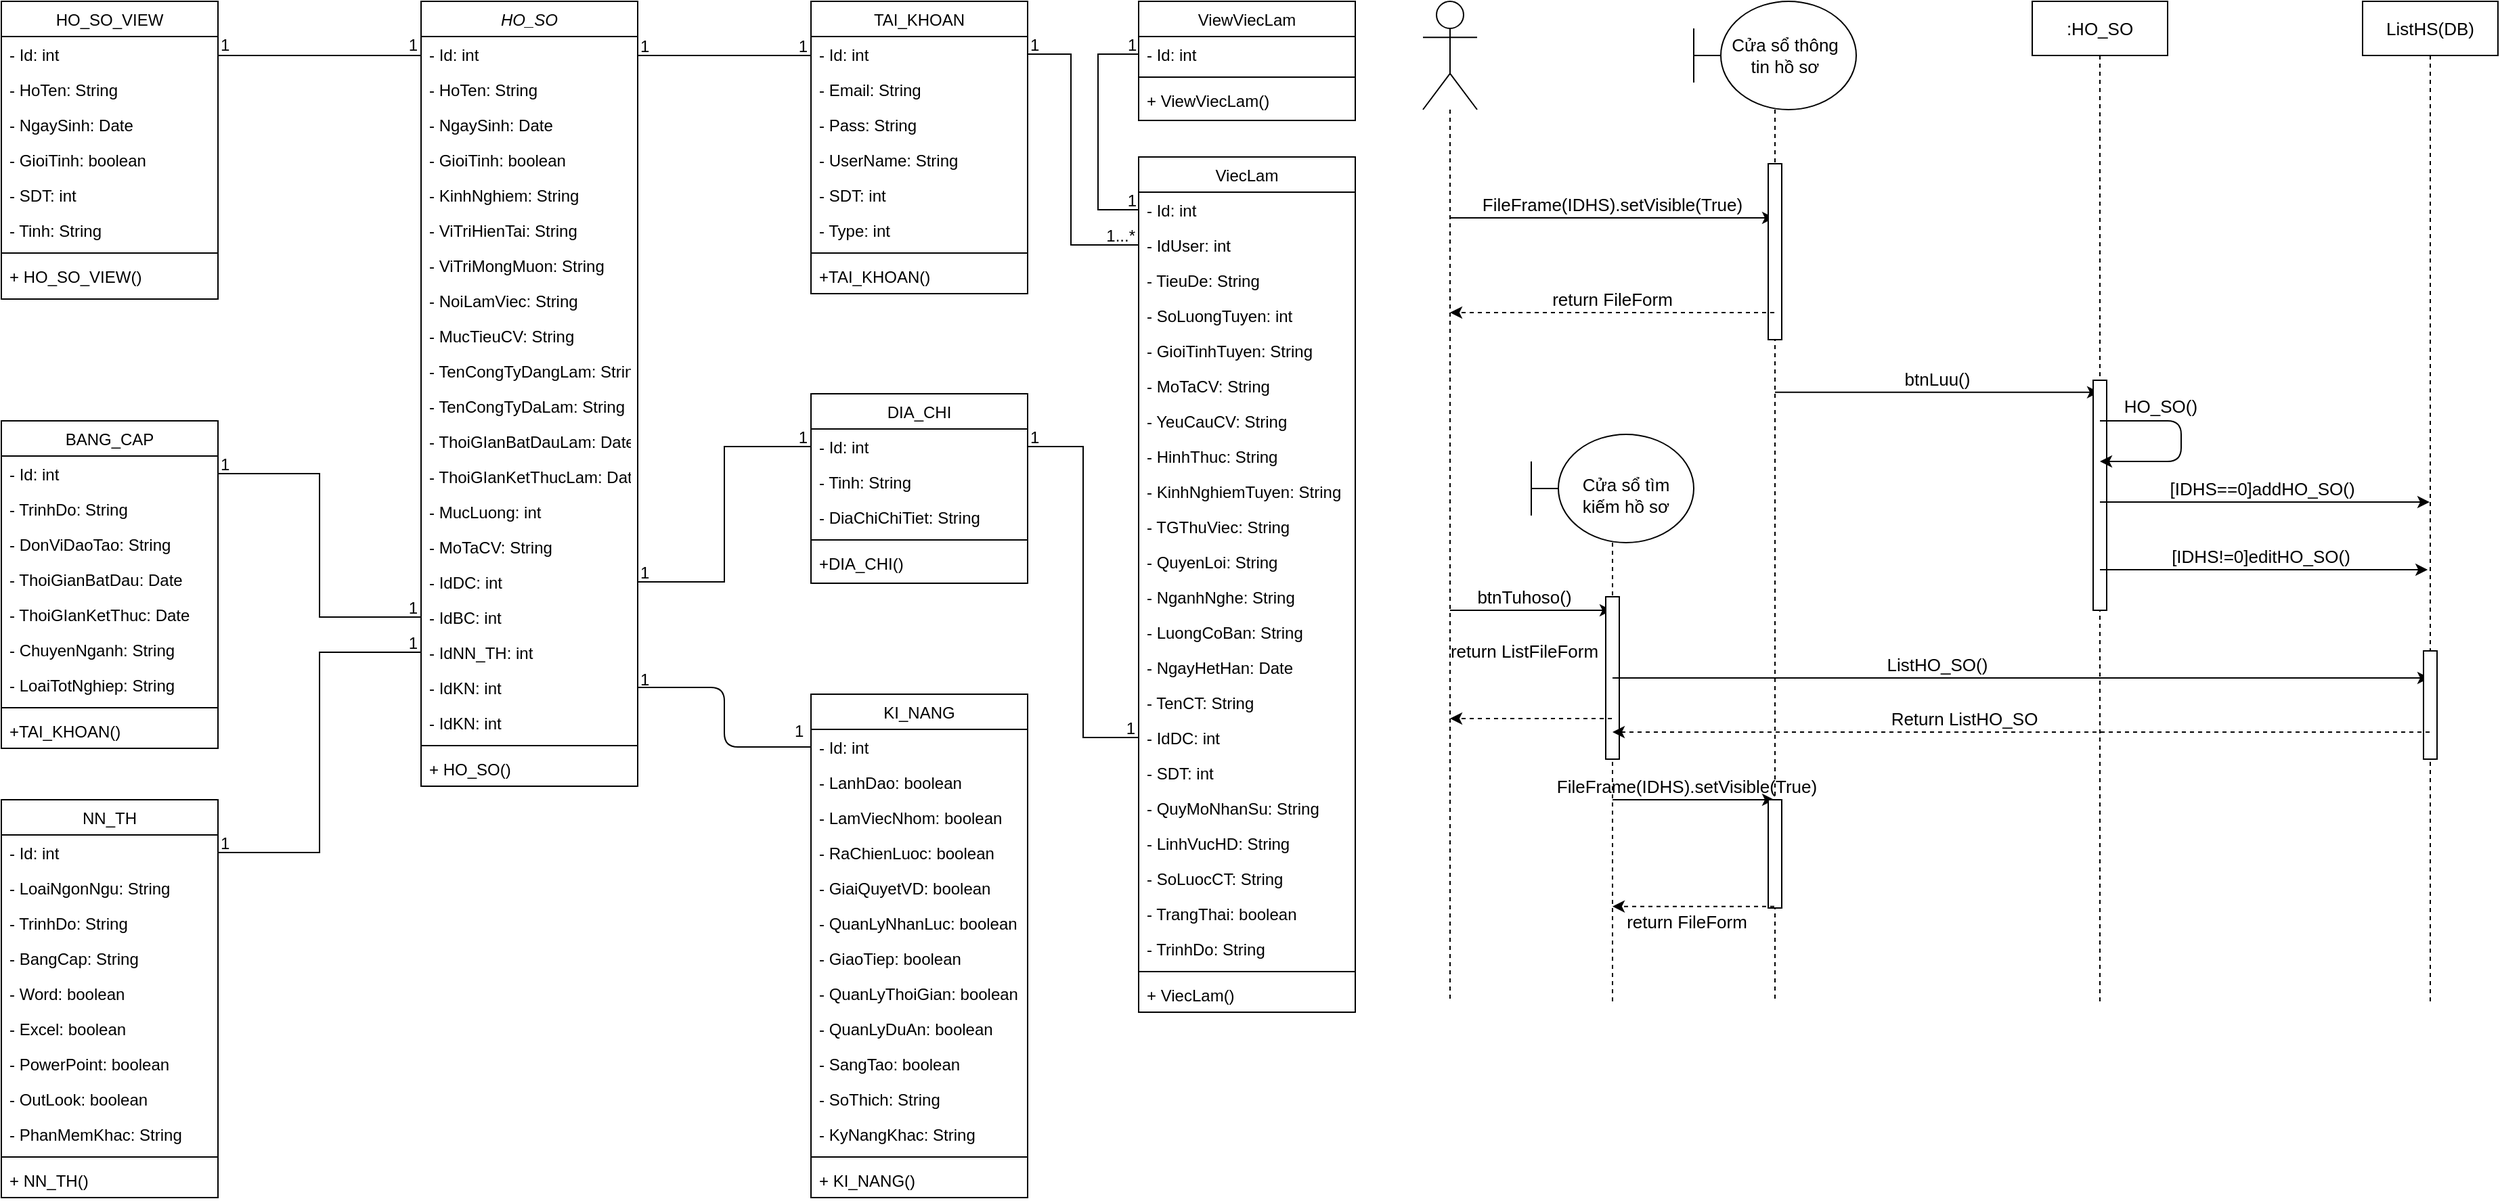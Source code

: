<mxfile version="14.6.13" type="device"><diagram id="C5RBs43oDa-KdzZeNtuy" name="Page-1"><mxGraphModel dx="2448" dy="864" grid="1" gridSize="10" guides="1" tooltips="1" connect="1" arrows="1" fold="1" page="1" pageScale="1" pageWidth="827" pageHeight="1169" math="0" shadow="0"><root><mxCell id="WIyWlLk6GJQsqaUBKTNV-0"/><mxCell id="WIyWlLk6GJQsqaUBKTNV-1" parent="WIyWlLk6GJQsqaUBKTNV-0"/><mxCell id="zkfFHV4jXpPFQw0GAbJ--0" value="HO_SO" style="swimlane;fontStyle=2;align=center;verticalAlign=top;childLayout=stackLayout;horizontal=1;startSize=26;horizontalStack=0;resizeParent=1;resizeLast=0;collapsible=1;marginBottom=0;rounded=0;shadow=0;strokeWidth=1;" parent="WIyWlLk6GJQsqaUBKTNV-1" vertex="1"><mxGeometry x="220" y="120" width="160" height="580" as="geometry"><mxRectangle x="230" y="140" width="160" height="26" as="alternateBounds"/></mxGeometry></mxCell><mxCell id="zkfFHV4jXpPFQw0GAbJ--1" value="- Id: int&#10;" style="text;align=left;verticalAlign=top;spacingLeft=4;spacingRight=4;overflow=hidden;rotatable=0;points=[[0,0.5],[1,0.5]];portConstraint=eastwest;" parent="zkfFHV4jXpPFQw0GAbJ--0" vertex="1"><mxGeometry y="26" width="160" height="26" as="geometry"/></mxCell><mxCell id="zkfFHV4jXpPFQw0GAbJ--2" value="- HoTen: String" style="text;align=left;verticalAlign=top;spacingLeft=4;spacingRight=4;overflow=hidden;rotatable=0;points=[[0,0.5],[1,0.5]];portConstraint=eastwest;rounded=0;shadow=0;html=0;" parent="zkfFHV4jXpPFQw0GAbJ--0" vertex="1"><mxGeometry y="52" width="160" height="26" as="geometry"/></mxCell><mxCell id="zkfFHV4jXpPFQw0GAbJ--3" value="- NgaySinh: Date" style="text;align=left;verticalAlign=top;spacingLeft=4;spacingRight=4;overflow=hidden;rotatable=0;points=[[0,0.5],[1,0.5]];portConstraint=eastwest;rounded=0;shadow=0;html=0;" parent="zkfFHV4jXpPFQw0GAbJ--0" vertex="1"><mxGeometry y="78" width="160" height="26" as="geometry"/></mxCell><mxCell id="zkfFHV4jXpPFQw0GAbJ--5" value="- GioiTinh: boolean&#10;" style="text;align=left;verticalAlign=top;spacingLeft=4;spacingRight=4;overflow=hidden;rotatable=0;points=[[0,0.5],[1,0.5]];portConstraint=eastwest;" parent="zkfFHV4jXpPFQw0GAbJ--0" vertex="1"><mxGeometry y="104" width="160" height="26" as="geometry"/></mxCell><mxCell id="WZu23lHbyCgxn5JAJ7YB-0" value="- KinhNghiem: String" style="text;align=left;verticalAlign=top;spacingLeft=4;spacingRight=4;overflow=hidden;rotatable=0;points=[[0,0.5],[1,0.5]];portConstraint=eastwest;" vertex="1" parent="zkfFHV4jXpPFQw0GAbJ--0"><mxGeometry y="130" width="160" height="26" as="geometry"/></mxCell><mxCell id="WZu23lHbyCgxn5JAJ7YB-1" value="- ViTriHienTai: String" style="text;align=left;verticalAlign=top;spacingLeft=4;spacingRight=4;overflow=hidden;rotatable=0;points=[[0,0.5],[1,0.5]];portConstraint=eastwest;" vertex="1" parent="zkfFHV4jXpPFQw0GAbJ--0"><mxGeometry y="156" width="160" height="26" as="geometry"/></mxCell><mxCell id="WZu23lHbyCgxn5JAJ7YB-2" value="- ViTriMongMuon: String" style="text;align=left;verticalAlign=top;spacingLeft=4;spacingRight=4;overflow=hidden;rotatable=0;points=[[0,0.5],[1,0.5]];portConstraint=eastwest;" vertex="1" parent="zkfFHV4jXpPFQw0GAbJ--0"><mxGeometry y="182" width="160" height="26" as="geometry"/></mxCell><mxCell id="WZu23lHbyCgxn5JAJ7YB-3" value="- NoiLamViec: String&#10;" style="text;align=left;verticalAlign=top;spacingLeft=4;spacingRight=4;overflow=hidden;rotatable=0;points=[[0,0.5],[1,0.5]];portConstraint=eastwest;" vertex="1" parent="zkfFHV4jXpPFQw0GAbJ--0"><mxGeometry y="208" width="160" height="26" as="geometry"/></mxCell><mxCell id="WZu23lHbyCgxn5JAJ7YB-4" value="- MucTieuCV: String" style="text;align=left;verticalAlign=top;spacingLeft=4;spacingRight=4;overflow=hidden;rotatable=0;points=[[0,0.5],[1,0.5]];portConstraint=eastwest;" vertex="1" parent="zkfFHV4jXpPFQw0GAbJ--0"><mxGeometry y="234" width="160" height="26" as="geometry"/></mxCell><mxCell id="WZu23lHbyCgxn5JAJ7YB-5" value="- TenCongTyDangLam: String" style="text;align=left;verticalAlign=top;spacingLeft=4;spacingRight=4;overflow=hidden;rotatable=0;points=[[0,0.5],[1,0.5]];portConstraint=eastwest;" vertex="1" parent="zkfFHV4jXpPFQw0GAbJ--0"><mxGeometry y="260" width="160" height="26" as="geometry"/></mxCell><mxCell id="WZu23lHbyCgxn5JAJ7YB-6" value="- TenCongTyDaLam: String" style="text;align=left;verticalAlign=top;spacingLeft=4;spacingRight=4;overflow=hidden;rotatable=0;points=[[0,0.5],[1,0.5]];portConstraint=eastwest;" vertex="1" parent="zkfFHV4jXpPFQw0GAbJ--0"><mxGeometry y="286" width="160" height="26" as="geometry"/></mxCell><mxCell id="WZu23lHbyCgxn5JAJ7YB-7" value="- ThoiGIanBatDauLam: Date" style="text;align=left;verticalAlign=top;spacingLeft=4;spacingRight=4;overflow=hidden;rotatable=0;points=[[0,0.5],[1,0.5]];portConstraint=eastwest;" vertex="1" parent="zkfFHV4jXpPFQw0GAbJ--0"><mxGeometry y="312" width="160" height="26" as="geometry"/></mxCell><mxCell id="WZu23lHbyCgxn5JAJ7YB-8" value="- ThoiGIanKetThucLam: Date" style="text;align=left;verticalAlign=top;spacingLeft=4;spacingRight=4;overflow=hidden;rotatable=0;points=[[0,0.5],[1,0.5]];portConstraint=eastwest;" vertex="1" parent="zkfFHV4jXpPFQw0GAbJ--0"><mxGeometry y="338" width="160" height="26" as="geometry"/></mxCell><mxCell id="WZu23lHbyCgxn5JAJ7YB-9" value="- MucLuong: int" style="text;align=left;verticalAlign=top;spacingLeft=4;spacingRight=4;overflow=hidden;rotatable=0;points=[[0,0.5],[1,0.5]];portConstraint=eastwest;" vertex="1" parent="zkfFHV4jXpPFQw0GAbJ--0"><mxGeometry y="364" width="160" height="26" as="geometry"/></mxCell><mxCell id="WZu23lHbyCgxn5JAJ7YB-10" value="- MoTaCV: String" style="text;align=left;verticalAlign=top;spacingLeft=4;spacingRight=4;overflow=hidden;rotatable=0;points=[[0,0.5],[1,0.5]];portConstraint=eastwest;" vertex="1" parent="zkfFHV4jXpPFQw0GAbJ--0"><mxGeometry y="390" width="160" height="26" as="geometry"/></mxCell><mxCell id="WZu23lHbyCgxn5JAJ7YB-11" value="- IdDC: int" style="text;align=left;verticalAlign=top;spacingLeft=4;spacingRight=4;overflow=hidden;rotatable=0;points=[[0,0.5],[1,0.5]];portConstraint=eastwest;" vertex="1" parent="zkfFHV4jXpPFQw0GAbJ--0"><mxGeometry y="416" width="160" height="26" as="geometry"/></mxCell><mxCell id="WZu23lHbyCgxn5JAJ7YB-12" value="- IdBC: int" style="text;align=left;verticalAlign=top;spacingLeft=4;spacingRight=4;overflow=hidden;rotatable=0;points=[[0,0.5],[1,0.5]];portConstraint=eastwest;" vertex="1" parent="zkfFHV4jXpPFQw0GAbJ--0"><mxGeometry y="442" width="160" height="26" as="geometry"/></mxCell><mxCell id="WZu23lHbyCgxn5JAJ7YB-13" value="- IdNN_TH: int" style="text;align=left;verticalAlign=top;spacingLeft=4;spacingRight=4;overflow=hidden;rotatable=0;points=[[0,0.5],[1,0.5]];portConstraint=eastwest;" vertex="1" parent="zkfFHV4jXpPFQw0GAbJ--0"><mxGeometry y="468" width="160" height="26" as="geometry"/></mxCell><mxCell id="WZu23lHbyCgxn5JAJ7YB-14" value="- IdKN: int" style="text;align=left;verticalAlign=top;spacingLeft=4;spacingRight=4;overflow=hidden;rotatable=0;points=[[0,0.5],[1,0.5]];portConstraint=eastwest;" vertex="1" parent="zkfFHV4jXpPFQw0GAbJ--0"><mxGeometry y="494" width="160" height="26" as="geometry"/></mxCell><mxCell id="WZu23lHbyCgxn5JAJ7YB-185" value="- IdKN: int" style="text;align=left;verticalAlign=top;spacingLeft=4;spacingRight=4;overflow=hidden;rotatable=0;points=[[0,0.5],[1,0.5]];portConstraint=eastwest;" vertex="1" parent="zkfFHV4jXpPFQw0GAbJ--0"><mxGeometry y="520" width="160" height="26" as="geometry"/></mxCell><mxCell id="zkfFHV4jXpPFQw0GAbJ--4" value="" style="line;html=1;strokeWidth=1;align=left;verticalAlign=middle;spacingTop=-1;spacingLeft=3;spacingRight=3;rotatable=0;labelPosition=right;points=[];portConstraint=eastwest;" parent="zkfFHV4jXpPFQw0GAbJ--0" vertex="1"><mxGeometry y="546" width="160" height="8" as="geometry"/></mxCell><mxCell id="WZu23lHbyCgxn5JAJ7YB-15" value="+ HO_SO()" style="text;align=left;verticalAlign=top;spacingLeft=4;spacingRight=4;overflow=hidden;rotatable=0;points=[[0,0.5],[1,0.5]];portConstraint=eastwest;" vertex="1" parent="zkfFHV4jXpPFQw0GAbJ--0"><mxGeometry y="554" width="160" height="26" as="geometry"/></mxCell><mxCell id="zkfFHV4jXpPFQw0GAbJ--17" value="TAI_KHOAN" style="swimlane;fontStyle=0;align=center;verticalAlign=top;childLayout=stackLayout;horizontal=1;startSize=26;horizontalStack=0;resizeParent=1;resizeLast=0;collapsible=1;marginBottom=0;rounded=0;shadow=0;strokeWidth=1;" parent="WIyWlLk6GJQsqaUBKTNV-1" vertex="1"><mxGeometry x="508" y="120" width="160" height="216" as="geometry"><mxRectangle x="550" y="140" width="160" height="26" as="alternateBounds"/></mxGeometry></mxCell><mxCell id="zkfFHV4jXpPFQw0GAbJ--18" value="- Id: int" style="text;align=left;verticalAlign=top;spacingLeft=4;spacingRight=4;overflow=hidden;rotatable=0;points=[[0,0.5],[1,0.5]];portConstraint=eastwest;" parent="zkfFHV4jXpPFQw0GAbJ--17" vertex="1"><mxGeometry y="26" width="160" height="26" as="geometry"/></mxCell><mxCell id="zkfFHV4jXpPFQw0GAbJ--19" value="- Email: String" style="text;align=left;verticalAlign=top;spacingLeft=4;spacingRight=4;overflow=hidden;rotatable=0;points=[[0,0.5],[1,0.5]];portConstraint=eastwest;rounded=0;shadow=0;html=0;" parent="zkfFHV4jXpPFQw0GAbJ--17" vertex="1"><mxGeometry y="52" width="160" height="26" as="geometry"/></mxCell><mxCell id="zkfFHV4jXpPFQw0GAbJ--20" value="- Pass: String&#10;" style="text;align=left;verticalAlign=top;spacingLeft=4;spacingRight=4;overflow=hidden;rotatable=0;points=[[0,0.5],[1,0.5]];portConstraint=eastwest;rounded=0;shadow=0;html=0;" parent="zkfFHV4jXpPFQw0GAbJ--17" vertex="1"><mxGeometry y="78" width="160" height="26" as="geometry"/></mxCell><mxCell id="zkfFHV4jXpPFQw0GAbJ--21" value="- UserName: String&#10;" style="text;align=left;verticalAlign=top;spacingLeft=4;spacingRight=4;overflow=hidden;rotatable=0;points=[[0,0.5],[1,0.5]];portConstraint=eastwest;rounded=0;shadow=0;html=0;" parent="zkfFHV4jXpPFQw0GAbJ--17" vertex="1"><mxGeometry y="104" width="160" height="26" as="geometry"/></mxCell><mxCell id="zkfFHV4jXpPFQw0GAbJ--22" value="- SDT: int" style="text;align=left;verticalAlign=top;spacingLeft=4;spacingRight=4;overflow=hidden;rotatable=0;points=[[0,0.5],[1,0.5]];portConstraint=eastwest;rounded=0;shadow=0;html=0;" parent="zkfFHV4jXpPFQw0GAbJ--17" vertex="1"><mxGeometry y="130" width="160" height="26" as="geometry"/></mxCell><mxCell id="zkfFHV4jXpPFQw0GAbJ--24" value="- Type: int" style="text;align=left;verticalAlign=top;spacingLeft=4;spacingRight=4;overflow=hidden;rotatable=0;points=[[0,0.5],[1,0.5]];portConstraint=eastwest;" parent="zkfFHV4jXpPFQw0GAbJ--17" vertex="1"><mxGeometry y="156" width="160" height="26" as="geometry"/></mxCell><mxCell id="zkfFHV4jXpPFQw0GAbJ--23" value="" style="line;html=1;strokeWidth=1;align=left;verticalAlign=middle;spacingTop=-1;spacingLeft=3;spacingRight=3;rotatable=0;labelPosition=right;points=[];portConstraint=eastwest;" parent="zkfFHV4jXpPFQw0GAbJ--17" vertex="1"><mxGeometry y="182" width="160" height="8" as="geometry"/></mxCell><mxCell id="zkfFHV4jXpPFQw0GAbJ--25" value="+TAI_KHOAN()" style="text;align=left;verticalAlign=top;spacingLeft=4;spacingRight=4;overflow=hidden;rotatable=0;points=[[0,0.5],[1,0.5]];portConstraint=eastwest;" parent="zkfFHV4jXpPFQw0GAbJ--17" vertex="1"><mxGeometry y="190" width="160" height="26" as="geometry"/></mxCell><mxCell id="zkfFHV4jXpPFQw0GAbJ--26" value="" style="endArrow=none;shadow=0;strokeWidth=1;rounded=0;endFill=0;edgeStyle=elbowEdgeStyle;elbow=vertical;" parent="WIyWlLk6GJQsqaUBKTNV-1" source="zkfFHV4jXpPFQw0GAbJ--0" target="zkfFHV4jXpPFQw0GAbJ--17" edge="1"><mxGeometry x="0.5" y="41" relative="1" as="geometry"><mxPoint x="380" y="192" as="sourcePoint"/><mxPoint x="540" y="192" as="targetPoint"/><mxPoint x="-40" y="32" as="offset"/><Array as="points"><mxPoint x="480" y="160"/></Array></mxGeometry></mxCell><mxCell id="zkfFHV4jXpPFQw0GAbJ--27" value="1" style="resizable=0;align=left;verticalAlign=bottom;labelBackgroundColor=none;fontSize=12;" parent="zkfFHV4jXpPFQw0GAbJ--26" connectable="0" vertex="1"><mxGeometry x="-1" relative="1" as="geometry"><mxPoint y="2" as="offset"/></mxGeometry></mxCell><mxCell id="zkfFHV4jXpPFQw0GAbJ--28" value="1" style="resizable=0;align=right;verticalAlign=bottom;labelBackgroundColor=none;fontSize=12;" parent="zkfFHV4jXpPFQw0GAbJ--26" connectable="0" vertex="1"><mxGeometry x="1" relative="1" as="geometry"><mxPoint x="-1" y="2" as="offset"/></mxGeometry></mxCell><mxCell id="WZu23lHbyCgxn5JAJ7YB-17" value="DIA_CHI" style="swimlane;fontStyle=0;align=center;verticalAlign=top;childLayout=stackLayout;horizontal=1;startSize=26;horizontalStack=0;resizeParent=1;resizeLast=0;collapsible=1;marginBottom=0;rounded=0;shadow=0;strokeWidth=1;" vertex="1" parent="WIyWlLk6GJQsqaUBKTNV-1"><mxGeometry x="508" y="410" width="160" height="140" as="geometry"><mxRectangle x="550" y="140" width="160" height="26" as="alternateBounds"/></mxGeometry></mxCell><mxCell id="WZu23lHbyCgxn5JAJ7YB-18" value="- Id: int" style="text;align=left;verticalAlign=top;spacingLeft=4;spacingRight=4;overflow=hidden;rotatable=0;points=[[0,0.5],[1,0.5]];portConstraint=eastwest;" vertex="1" parent="WZu23lHbyCgxn5JAJ7YB-17"><mxGeometry y="26" width="160" height="26" as="geometry"/></mxCell><mxCell id="WZu23lHbyCgxn5JAJ7YB-19" value="- Tinh: String" style="text;align=left;verticalAlign=top;spacingLeft=4;spacingRight=4;overflow=hidden;rotatable=0;points=[[0,0.5],[1,0.5]];portConstraint=eastwest;rounded=0;shadow=0;html=0;" vertex="1" parent="WZu23lHbyCgxn5JAJ7YB-17"><mxGeometry y="52" width="160" height="26" as="geometry"/></mxCell><mxCell id="WZu23lHbyCgxn5JAJ7YB-20" value="- DiaChiChiTiet: String&#10;" style="text;align=left;verticalAlign=top;spacingLeft=4;spacingRight=4;overflow=hidden;rotatable=0;points=[[0,0.5],[1,0.5]];portConstraint=eastwest;rounded=0;shadow=0;html=0;" vertex="1" parent="WZu23lHbyCgxn5JAJ7YB-17"><mxGeometry y="78" width="160" height="26" as="geometry"/></mxCell><mxCell id="WZu23lHbyCgxn5JAJ7YB-24" value="" style="line;html=1;strokeWidth=1;align=left;verticalAlign=middle;spacingTop=-1;spacingLeft=3;spacingRight=3;rotatable=0;labelPosition=right;points=[];portConstraint=eastwest;" vertex="1" parent="WZu23lHbyCgxn5JAJ7YB-17"><mxGeometry y="104" width="160" height="8" as="geometry"/></mxCell><mxCell id="WZu23lHbyCgxn5JAJ7YB-25" value="+DIA_CHI()" style="text;align=left;verticalAlign=top;spacingLeft=4;spacingRight=4;overflow=hidden;rotatable=0;points=[[0,0.5],[1,0.5]];portConstraint=eastwest;" vertex="1" parent="WZu23lHbyCgxn5JAJ7YB-17"><mxGeometry y="112" width="160" height="26" as="geometry"/></mxCell><mxCell id="WZu23lHbyCgxn5JAJ7YB-29" value="" style="endArrow=none;shadow=0;strokeWidth=1;rounded=0;endFill=0;edgeStyle=elbowEdgeStyle;entryX=0;entryY=0.5;entryDx=0;entryDy=0;exitX=1;exitY=0.5;exitDx=0;exitDy=0;" edge="1" parent="WIyWlLk6GJQsqaUBKTNV-1" source="WZu23lHbyCgxn5JAJ7YB-11" target="WZu23lHbyCgxn5JAJ7YB-18"><mxGeometry x="0.5" y="41" relative="1" as="geometry"><mxPoint x="380" y="550" as="sourcePoint"/><mxPoint x="508" y="550" as="targetPoint"/><mxPoint x="-40" y="32" as="offset"/></mxGeometry></mxCell><mxCell id="WZu23lHbyCgxn5JAJ7YB-30" value="1" style="resizable=0;align=left;verticalAlign=bottom;labelBackgroundColor=none;fontSize=12;" connectable="0" vertex="1" parent="WZu23lHbyCgxn5JAJ7YB-29"><mxGeometry x="-1" relative="1" as="geometry"><mxPoint y="2" as="offset"/></mxGeometry></mxCell><mxCell id="WZu23lHbyCgxn5JAJ7YB-31" value="1" style="resizable=0;align=right;verticalAlign=bottom;labelBackgroundColor=none;fontSize=12;" connectable="0" vertex="1" parent="WZu23lHbyCgxn5JAJ7YB-29"><mxGeometry x="1" relative="1" as="geometry"><mxPoint x="-1" y="2" as="offset"/></mxGeometry></mxCell><mxCell id="WZu23lHbyCgxn5JAJ7YB-32" value="BANG_CAP" style="swimlane;fontStyle=0;align=center;verticalAlign=top;childLayout=stackLayout;horizontal=1;startSize=26;horizontalStack=0;resizeParent=1;resizeLast=0;collapsible=1;marginBottom=0;rounded=0;shadow=0;strokeWidth=1;" vertex="1" parent="WIyWlLk6GJQsqaUBKTNV-1"><mxGeometry x="-90" y="430" width="160" height="242" as="geometry"><mxRectangle x="550" y="140" width="160" height="26" as="alternateBounds"/></mxGeometry></mxCell><mxCell id="WZu23lHbyCgxn5JAJ7YB-33" value="- Id: int" style="text;align=left;verticalAlign=top;spacingLeft=4;spacingRight=4;overflow=hidden;rotatable=0;points=[[0,0.5],[1,0.5]];portConstraint=eastwest;" vertex="1" parent="WZu23lHbyCgxn5JAJ7YB-32"><mxGeometry y="26" width="160" height="26" as="geometry"/></mxCell><mxCell id="WZu23lHbyCgxn5JAJ7YB-34" value="- TrinhDo: String" style="text;align=left;verticalAlign=top;spacingLeft=4;spacingRight=4;overflow=hidden;rotatable=0;points=[[0,0.5],[1,0.5]];portConstraint=eastwest;rounded=0;shadow=0;html=0;" vertex="1" parent="WZu23lHbyCgxn5JAJ7YB-32"><mxGeometry y="52" width="160" height="26" as="geometry"/></mxCell><mxCell id="WZu23lHbyCgxn5JAJ7YB-36" value="- DonViDaoTao: String" style="text;align=left;verticalAlign=top;spacingLeft=4;spacingRight=4;overflow=hidden;rotatable=0;points=[[0,0.5],[1,0.5]];portConstraint=eastwest;rounded=0;shadow=0;html=0;" vertex="1" parent="WZu23lHbyCgxn5JAJ7YB-32"><mxGeometry y="78" width="160" height="26" as="geometry"/></mxCell><mxCell id="WZu23lHbyCgxn5JAJ7YB-37" value="- ThoiGianBatDau: Date" style="text;align=left;verticalAlign=top;spacingLeft=4;spacingRight=4;overflow=hidden;rotatable=0;points=[[0,0.5],[1,0.5]];portConstraint=eastwest;rounded=0;shadow=0;html=0;" vertex="1" parent="WZu23lHbyCgxn5JAJ7YB-32"><mxGeometry y="104" width="160" height="26" as="geometry"/></mxCell><mxCell id="WZu23lHbyCgxn5JAJ7YB-38" value="- ThoiGIanKetThuc: Date" style="text;align=left;verticalAlign=top;spacingLeft=4;spacingRight=4;overflow=hidden;rotatable=0;points=[[0,0.5],[1,0.5]];portConstraint=eastwest;" vertex="1" parent="WZu23lHbyCgxn5JAJ7YB-32"><mxGeometry y="130" width="160" height="26" as="geometry"/></mxCell><mxCell id="WZu23lHbyCgxn5JAJ7YB-41" value="- ChuyenNganh: String" style="text;align=left;verticalAlign=top;spacingLeft=4;spacingRight=4;overflow=hidden;rotatable=0;points=[[0,0.5],[1,0.5]];portConstraint=eastwest;" vertex="1" parent="WZu23lHbyCgxn5JAJ7YB-32"><mxGeometry y="156" width="160" height="26" as="geometry"/></mxCell><mxCell id="WZu23lHbyCgxn5JAJ7YB-42" value="- LoaiTotNghiep: String" style="text;align=left;verticalAlign=top;spacingLeft=4;spacingRight=4;overflow=hidden;rotatable=0;points=[[0,0.5],[1,0.5]];portConstraint=eastwest;" vertex="1" parent="WZu23lHbyCgxn5JAJ7YB-32"><mxGeometry y="182" width="160" height="26" as="geometry"/></mxCell><mxCell id="WZu23lHbyCgxn5JAJ7YB-39" value="" style="line;html=1;strokeWidth=1;align=left;verticalAlign=middle;spacingTop=-1;spacingLeft=3;spacingRight=3;rotatable=0;labelPosition=right;points=[];portConstraint=eastwest;" vertex="1" parent="WZu23lHbyCgxn5JAJ7YB-32"><mxGeometry y="208" width="160" height="8" as="geometry"/></mxCell><mxCell id="WZu23lHbyCgxn5JAJ7YB-40" value="+TAI_KHOAN()" style="text;align=left;verticalAlign=top;spacingLeft=4;spacingRight=4;overflow=hidden;rotatable=0;points=[[0,0.5],[1,0.5]];portConstraint=eastwest;" vertex="1" parent="WZu23lHbyCgxn5JAJ7YB-32"><mxGeometry y="216" width="160" height="26" as="geometry"/></mxCell><mxCell id="WZu23lHbyCgxn5JAJ7YB-46" value="" style="endArrow=none;shadow=0;strokeWidth=1;rounded=0;endFill=0;edgeStyle=elbowEdgeStyle;entryX=0;entryY=0.5;entryDx=0;entryDy=0;exitX=1;exitY=0.5;exitDx=0;exitDy=0;" edge="1" parent="WIyWlLk6GJQsqaUBKTNV-1" source="WZu23lHbyCgxn5JAJ7YB-33" target="WZu23lHbyCgxn5JAJ7YB-12"><mxGeometry x="0.5" y="41" relative="1" as="geometry"><mxPoint x="70" y="460" as="sourcePoint"/><mxPoint x="210" y="460" as="targetPoint"/><mxPoint x="-40" y="32" as="offset"/></mxGeometry></mxCell><mxCell id="WZu23lHbyCgxn5JAJ7YB-47" value="1" style="resizable=0;align=left;verticalAlign=bottom;labelBackgroundColor=none;fontSize=12;" connectable="0" vertex="1" parent="WZu23lHbyCgxn5JAJ7YB-46"><mxGeometry x="-1" relative="1" as="geometry"><mxPoint y="2" as="offset"/></mxGeometry></mxCell><mxCell id="WZu23lHbyCgxn5JAJ7YB-48" value="1" style="resizable=0;align=right;verticalAlign=bottom;labelBackgroundColor=none;fontSize=12;" connectable="0" vertex="1" parent="WZu23lHbyCgxn5JAJ7YB-46"><mxGeometry x="1" relative="1" as="geometry"><mxPoint x="-1" y="2" as="offset"/></mxGeometry></mxCell><mxCell id="WZu23lHbyCgxn5JAJ7YB-49" value="NN_TH" style="swimlane;fontStyle=0;align=center;verticalAlign=top;childLayout=stackLayout;horizontal=1;startSize=26;horizontalStack=0;resizeParent=1;resizeLast=0;collapsible=1;marginBottom=0;rounded=0;shadow=0;strokeWidth=1;" vertex="1" parent="WIyWlLk6GJQsqaUBKTNV-1"><mxGeometry x="-90" y="710" width="160" height="294" as="geometry"><mxRectangle x="550" y="140" width="160" height="26" as="alternateBounds"/></mxGeometry></mxCell><mxCell id="WZu23lHbyCgxn5JAJ7YB-50" value="- Id: int" style="text;align=left;verticalAlign=top;spacingLeft=4;spacingRight=4;overflow=hidden;rotatable=0;points=[[0,0.5],[1,0.5]];portConstraint=eastwest;" vertex="1" parent="WZu23lHbyCgxn5JAJ7YB-49"><mxGeometry y="26" width="160" height="26" as="geometry"/></mxCell><mxCell id="WZu23lHbyCgxn5JAJ7YB-51" value="- LoaiNgonNgu: String" style="text;align=left;verticalAlign=top;spacingLeft=4;spacingRight=4;overflow=hidden;rotatable=0;points=[[0,0.5],[1,0.5]];portConstraint=eastwest;rounded=0;shadow=0;html=0;" vertex="1" parent="WZu23lHbyCgxn5JAJ7YB-49"><mxGeometry y="52" width="160" height="26" as="geometry"/></mxCell><mxCell id="WZu23lHbyCgxn5JAJ7YB-52" value="- TrinhDo: String" style="text;align=left;verticalAlign=top;spacingLeft=4;spacingRight=4;overflow=hidden;rotatable=0;points=[[0,0.5],[1,0.5]];portConstraint=eastwest;rounded=0;shadow=0;html=0;" vertex="1" parent="WZu23lHbyCgxn5JAJ7YB-49"><mxGeometry y="78" width="160" height="26" as="geometry"/></mxCell><mxCell id="WZu23lHbyCgxn5JAJ7YB-53" value="- BangCap: String" style="text;align=left;verticalAlign=top;spacingLeft=4;spacingRight=4;overflow=hidden;rotatable=0;points=[[0,0.5],[1,0.5]];portConstraint=eastwest;rounded=0;shadow=0;html=0;" vertex="1" parent="WZu23lHbyCgxn5JAJ7YB-49"><mxGeometry y="104" width="160" height="26" as="geometry"/></mxCell><mxCell id="WZu23lHbyCgxn5JAJ7YB-54" value="- Word: boolean" style="text;align=left;verticalAlign=top;spacingLeft=4;spacingRight=4;overflow=hidden;rotatable=0;points=[[0,0.5],[1,0.5]];portConstraint=eastwest;" vertex="1" parent="WZu23lHbyCgxn5JAJ7YB-49"><mxGeometry y="130" width="160" height="26" as="geometry"/></mxCell><mxCell id="WZu23lHbyCgxn5JAJ7YB-55" value="- Excel: boolean" style="text;align=left;verticalAlign=top;spacingLeft=4;spacingRight=4;overflow=hidden;rotatable=0;points=[[0,0.5],[1,0.5]];portConstraint=eastwest;" vertex="1" parent="WZu23lHbyCgxn5JAJ7YB-49"><mxGeometry y="156" width="160" height="26" as="geometry"/></mxCell><mxCell id="WZu23lHbyCgxn5JAJ7YB-56" value="- PowerPoint: boolean" style="text;align=left;verticalAlign=top;spacingLeft=4;spacingRight=4;overflow=hidden;rotatable=0;points=[[0,0.5],[1,0.5]];portConstraint=eastwest;" vertex="1" parent="WZu23lHbyCgxn5JAJ7YB-49"><mxGeometry y="182" width="160" height="26" as="geometry"/></mxCell><mxCell id="WZu23lHbyCgxn5JAJ7YB-59" value="- OutLook: boolean" style="text;align=left;verticalAlign=top;spacingLeft=4;spacingRight=4;overflow=hidden;rotatable=0;points=[[0,0.5],[1,0.5]];portConstraint=eastwest;" vertex="1" parent="WZu23lHbyCgxn5JAJ7YB-49"><mxGeometry y="208" width="160" height="26" as="geometry"/></mxCell><mxCell id="WZu23lHbyCgxn5JAJ7YB-60" value="- PhanMemKhac: String" style="text;align=left;verticalAlign=top;spacingLeft=4;spacingRight=4;overflow=hidden;rotatable=0;points=[[0,0.5],[1,0.5]];portConstraint=eastwest;" vertex="1" parent="WZu23lHbyCgxn5JAJ7YB-49"><mxGeometry y="234" width="160" height="26" as="geometry"/></mxCell><mxCell id="WZu23lHbyCgxn5JAJ7YB-57" value="" style="line;html=1;strokeWidth=1;align=left;verticalAlign=middle;spacingTop=-1;spacingLeft=3;spacingRight=3;rotatable=0;labelPosition=right;points=[];portConstraint=eastwest;" vertex="1" parent="WZu23lHbyCgxn5JAJ7YB-49"><mxGeometry y="260" width="160" height="8" as="geometry"/></mxCell><mxCell id="WZu23lHbyCgxn5JAJ7YB-58" value="+ NN_TH()" style="text;align=left;verticalAlign=top;spacingLeft=4;spacingRight=4;overflow=hidden;rotatable=0;points=[[0,0.5],[1,0.5]];portConstraint=eastwest;" vertex="1" parent="WZu23lHbyCgxn5JAJ7YB-49"><mxGeometry y="268" width="160" height="26" as="geometry"/></mxCell><mxCell id="WZu23lHbyCgxn5JAJ7YB-70" value="" style="endArrow=none;shadow=0;strokeWidth=1;rounded=0;endFill=0;edgeStyle=elbowEdgeStyle;exitX=1;exitY=0.5;exitDx=0;exitDy=0;entryX=0;entryY=0.5;entryDx=0;entryDy=0;" edge="1" parent="WIyWlLk6GJQsqaUBKTNV-1" source="WZu23lHbyCgxn5JAJ7YB-50" target="WZu23lHbyCgxn5JAJ7YB-13"><mxGeometry x="0.5" y="41" relative="1" as="geometry"><mxPoint x="70" y="460" as="sourcePoint"/><mxPoint x="180" y="601" as="targetPoint"/><mxPoint x="-40" y="32" as="offset"/></mxGeometry></mxCell><mxCell id="WZu23lHbyCgxn5JAJ7YB-71" value="1" style="resizable=0;align=left;verticalAlign=bottom;labelBackgroundColor=none;fontSize=12;" connectable="0" vertex="1" parent="WZu23lHbyCgxn5JAJ7YB-70"><mxGeometry x="-1" relative="1" as="geometry"><mxPoint y="2" as="offset"/></mxGeometry></mxCell><mxCell id="WZu23lHbyCgxn5JAJ7YB-72" value="1" style="resizable=0;align=right;verticalAlign=bottom;labelBackgroundColor=none;fontSize=12;" connectable="0" vertex="1" parent="WZu23lHbyCgxn5JAJ7YB-70"><mxGeometry x="1" relative="1" as="geometry"><mxPoint x="-1" y="2" as="offset"/></mxGeometry></mxCell><mxCell id="WZu23lHbyCgxn5JAJ7YB-73" value="KI_NANG" style="swimlane;fontStyle=0;align=center;verticalAlign=top;childLayout=stackLayout;horizontal=1;startSize=26;horizontalStack=0;resizeParent=1;resizeLast=0;collapsible=1;marginBottom=0;rounded=0;shadow=0;strokeWidth=1;" vertex="1" parent="WIyWlLk6GJQsqaUBKTNV-1"><mxGeometry x="508" y="632" width="160" height="372" as="geometry"><mxRectangle x="230" y="140" width="160" height="26" as="alternateBounds"/></mxGeometry></mxCell><mxCell id="WZu23lHbyCgxn5JAJ7YB-74" value="- Id: int&#10;" style="text;align=left;verticalAlign=top;spacingLeft=4;spacingRight=4;overflow=hidden;rotatable=0;points=[[0,0.5],[1,0.5]];portConstraint=eastwest;" vertex="1" parent="WZu23lHbyCgxn5JAJ7YB-73"><mxGeometry y="26" width="160" height="26" as="geometry"/></mxCell><mxCell id="WZu23lHbyCgxn5JAJ7YB-75" value="- LanhDao: boolean" style="text;align=left;verticalAlign=top;spacingLeft=4;spacingRight=4;overflow=hidden;rotatable=0;points=[[0,0.5],[1,0.5]];portConstraint=eastwest;rounded=0;shadow=0;html=0;" vertex="1" parent="WZu23lHbyCgxn5JAJ7YB-73"><mxGeometry y="52" width="160" height="26" as="geometry"/></mxCell><mxCell id="WZu23lHbyCgxn5JAJ7YB-76" value="- LamViecNhom: boolean" style="text;align=left;verticalAlign=top;spacingLeft=4;spacingRight=4;overflow=hidden;rotatable=0;points=[[0,0.5],[1,0.5]];portConstraint=eastwest;rounded=0;shadow=0;html=0;" vertex="1" parent="WZu23lHbyCgxn5JAJ7YB-73"><mxGeometry y="78" width="160" height="26" as="geometry"/></mxCell><mxCell id="WZu23lHbyCgxn5JAJ7YB-77" value="- RaChienLuoc: boolean" style="text;align=left;verticalAlign=top;spacingLeft=4;spacingRight=4;overflow=hidden;rotatable=0;points=[[0,0.5],[1,0.5]];portConstraint=eastwest;" vertex="1" parent="WZu23lHbyCgxn5JAJ7YB-73"><mxGeometry y="104" width="160" height="26" as="geometry"/></mxCell><mxCell id="WZu23lHbyCgxn5JAJ7YB-78" value="- GiaiQuyetVD: boolean" style="text;align=left;verticalAlign=top;spacingLeft=4;spacingRight=4;overflow=hidden;rotatable=0;points=[[0,0.5],[1,0.5]];portConstraint=eastwest;" vertex="1" parent="WZu23lHbyCgxn5JAJ7YB-73"><mxGeometry y="130" width="160" height="26" as="geometry"/></mxCell><mxCell id="WZu23lHbyCgxn5JAJ7YB-79" value="- QuanLyNhanLuc: boolean" style="text;align=left;verticalAlign=top;spacingLeft=4;spacingRight=4;overflow=hidden;rotatable=0;points=[[0,0.5],[1,0.5]];portConstraint=eastwest;" vertex="1" parent="WZu23lHbyCgxn5JAJ7YB-73"><mxGeometry y="156" width="160" height="26" as="geometry"/></mxCell><mxCell id="WZu23lHbyCgxn5JAJ7YB-80" value="- GiaoTiep: boolean" style="text;align=left;verticalAlign=top;spacingLeft=4;spacingRight=4;overflow=hidden;rotatable=0;points=[[0,0.5],[1,0.5]];portConstraint=eastwest;" vertex="1" parent="WZu23lHbyCgxn5JAJ7YB-73"><mxGeometry y="182" width="160" height="26" as="geometry"/></mxCell><mxCell id="WZu23lHbyCgxn5JAJ7YB-81" value="- QuanLyThoiGian: boolean" style="text;align=left;verticalAlign=top;spacingLeft=4;spacingRight=4;overflow=hidden;rotatable=0;points=[[0,0.5],[1,0.5]];portConstraint=eastwest;" vertex="1" parent="WZu23lHbyCgxn5JAJ7YB-73"><mxGeometry y="208" width="160" height="26" as="geometry"/></mxCell><mxCell id="WZu23lHbyCgxn5JAJ7YB-82" value="- QuanLyDuAn: boolean" style="text;align=left;verticalAlign=top;spacingLeft=4;spacingRight=4;overflow=hidden;rotatable=0;points=[[0,0.5],[1,0.5]];portConstraint=eastwest;" vertex="1" parent="WZu23lHbyCgxn5JAJ7YB-73"><mxGeometry y="234" width="160" height="26" as="geometry"/></mxCell><mxCell id="WZu23lHbyCgxn5JAJ7YB-83" value="- SangTao: boolean" style="text;align=left;verticalAlign=top;spacingLeft=4;spacingRight=4;overflow=hidden;rotatable=0;points=[[0,0.5],[1,0.5]];portConstraint=eastwest;" vertex="1" parent="WZu23lHbyCgxn5JAJ7YB-73"><mxGeometry y="260" width="160" height="26" as="geometry"/></mxCell><mxCell id="WZu23lHbyCgxn5JAJ7YB-84" value="- SoThich: String" style="text;align=left;verticalAlign=top;spacingLeft=4;spacingRight=4;overflow=hidden;rotatable=0;points=[[0,0.5],[1,0.5]];portConstraint=eastwest;" vertex="1" parent="WZu23lHbyCgxn5JAJ7YB-73"><mxGeometry y="286" width="160" height="26" as="geometry"/></mxCell><mxCell id="WZu23lHbyCgxn5JAJ7YB-85" value="- KyNangKhac: String" style="text;align=left;verticalAlign=top;spacingLeft=4;spacingRight=4;overflow=hidden;rotatable=0;points=[[0,0.5],[1,0.5]];portConstraint=eastwest;" vertex="1" parent="WZu23lHbyCgxn5JAJ7YB-73"><mxGeometry y="312" width="160" height="26" as="geometry"/></mxCell><mxCell id="WZu23lHbyCgxn5JAJ7YB-93" value="" style="line;html=1;strokeWidth=1;align=left;verticalAlign=middle;spacingTop=-1;spacingLeft=3;spacingRight=3;rotatable=0;labelPosition=right;points=[];portConstraint=eastwest;" vertex="1" parent="WZu23lHbyCgxn5JAJ7YB-73"><mxGeometry y="338" width="160" height="8" as="geometry"/></mxCell><mxCell id="WZu23lHbyCgxn5JAJ7YB-94" value="+ KI_NANG()" style="text;align=left;verticalAlign=top;spacingLeft=4;spacingRight=4;overflow=hidden;rotatable=0;points=[[0,0.5],[1,0.5]];portConstraint=eastwest;" vertex="1" parent="WZu23lHbyCgxn5JAJ7YB-73"><mxGeometry y="346" width="160" height="26" as="geometry"/></mxCell><mxCell id="WZu23lHbyCgxn5JAJ7YB-95" value="" style="endArrow=none;shadow=0;strokeWidth=1;rounded=0;endFill=0;edgeStyle=elbowEdgeStyle;entryX=0;entryY=0.5;entryDx=0;entryDy=0;exitX=0;exitY=0.5;exitDx=0;exitDy=0;" edge="1" parent="WIyWlLk6GJQsqaUBKTNV-1" source="WZu23lHbyCgxn5JAJ7YB-181" target="WZu23lHbyCgxn5JAJ7YB-126"><mxGeometry x="0.5" y="41" relative="1" as="geometry"><mxPoint x="750" y="159" as="sourcePoint"/><mxPoint x="550" y="722" as="targetPoint"/><mxPoint x="-40" y="32" as="offset"/><Array as="points"><mxPoint x="720" y="210"/></Array></mxGeometry></mxCell><mxCell id="WZu23lHbyCgxn5JAJ7YB-96" value="1" style="resizable=0;align=left;verticalAlign=bottom;labelBackgroundColor=none;fontSize=12;" connectable="0" vertex="1" parent="WZu23lHbyCgxn5JAJ7YB-95"><mxGeometry x="-1" relative="1" as="geometry"><mxPoint x="-10" y="2" as="offset"/></mxGeometry></mxCell><mxCell id="WZu23lHbyCgxn5JAJ7YB-97" value="1" style="resizable=0;align=right;verticalAlign=bottom;labelBackgroundColor=none;fontSize=12;" connectable="0" vertex="1" parent="WZu23lHbyCgxn5JAJ7YB-95"><mxGeometry x="1" relative="1" as="geometry"><mxPoint y="2" as="offset"/></mxGeometry></mxCell><mxCell id="WZu23lHbyCgxn5JAJ7YB-98" value="HO_SO_VIEW" style="swimlane;fontStyle=0;align=center;verticalAlign=top;childLayout=stackLayout;horizontal=1;startSize=26;horizontalStack=0;resizeParent=1;resizeLast=0;collapsible=1;marginBottom=0;rounded=0;shadow=0;strokeWidth=1;" vertex="1" parent="WIyWlLk6GJQsqaUBKTNV-1"><mxGeometry x="-90" y="120" width="160" height="220" as="geometry"><mxRectangle x="230" y="140" width="160" height="26" as="alternateBounds"/></mxGeometry></mxCell><mxCell id="WZu23lHbyCgxn5JAJ7YB-99" value="- Id: int&#10;" style="text;align=left;verticalAlign=top;spacingLeft=4;spacingRight=4;overflow=hidden;rotatable=0;points=[[0,0.5],[1,0.5]];portConstraint=eastwest;" vertex="1" parent="WZu23lHbyCgxn5JAJ7YB-98"><mxGeometry y="26" width="160" height="26" as="geometry"/></mxCell><mxCell id="WZu23lHbyCgxn5JAJ7YB-100" value="- HoTen: String" style="text;align=left;verticalAlign=top;spacingLeft=4;spacingRight=4;overflow=hidden;rotatable=0;points=[[0,0.5],[1,0.5]];portConstraint=eastwest;rounded=0;shadow=0;html=0;" vertex="1" parent="WZu23lHbyCgxn5JAJ7YB-98"><mxGeometry y="52" width="160" height="26" as="geometry"/></mxCell><mxCell id="WZu23lHbyCgxn5JAJ7YB-101" value="- NgaySinh: Date" style="text;align=left;verticalAlign=top;spacingLeft=4;spacingRight=4;overflow=hidden;rotatable=0;points=[[0,0.5],[1,0.5]];portConstraint=eastwest;rounded=0;shadow=0;html=0;" vertex="1" parent="WZu23lHbyCgxn5JAJ7YB-98"><mxGeometry y="78" width="160" height="26" as="geometry"/></mxCell><mxCell id="WZu23lHbyCgxn5JAJ7YB-102" value="- GioiTinh: boolean&#10;" style="text;align=left;verticalAlign=top;spacingLeft=4;spacingRight=4;overflow=hidden;rotatable=0;points=[[0,0.5],[1,0.5]];portConstraint=eastwest;" vertex="1" parent="WZu23lHbyCgxn5JAJ7YB-98"><mxGeometry y="104" width="160" height="26" as="geometry"/></mxCell><mxCell id="WZu23lHbyCgxn5JAJ7YB-120" value="- SDT: int" style="text;align=left;verticalAlign=top;spacingLeft=4;spacingRight=4;overflow=hidden;rotatable=0;points=[[0,0.5],[1,0.5]];portConstraint=eastwest;" vertex="1" parent="WZu23lHbyCgxn5JAJ7YB-98"><mxGeometry y="130" width="160" height="26" as="geometry"/></mxCell><mxCell id="WZu23lHbyCgxn5JAJ7YB-121" value="- Tinh: String" style="text;align=left;verticalAlign=top;spacingLeft=4;spacingRight=4;overflow=hidden;rotatable=0;points=[[0,0.5],[1,0.5]];portConstraint=eastwest;" vertex="1" parent="WZu23lHbyCgxn5JAJ7YB-98"><mxGeometry y="156" width="160" height="26" as="geometry"/></mxCell><mxCell id="WZu23lHbyCgxn5JAJ7YB-118" value="" style="line;html=1;strokeWidth=1;align=left;verticalAlign=middle;spacingTop=-1;spacingLeft=3;spacingRight=3;rotatable=0;labelPosition=right;points=[];portConstraint=eastwest;" vertex="1" parent="WZu23lHbyCgxn5JAJ7YB-98"><mxGeometry y="182" width="160" height="8" as="geometry"/></mxCell><mxCell id="WZu23lHbyCgxn5JAJ7YB-119" value="+ HO_SO_VIEW()" style="text;align=left;verticalAlign=top;spacingLeft=4;spacingRight=4;overflow=hidden;rotatable=0;points=[[0,0.5],[1,0.5]];portConstraint=eastwest;" vertex="1" parent="WZu23lHbyCgxn5JAJ7YB-98"><mxGeometry y="190" width="160" height="26" as="geometry"/></mxCell><mxCell id="WZu23lHbyCgxn5JAJ7YB-122" value="" style="endArrow=none;shadow=0;strokeWidth=1;rounded=0;endFill=0;edgeStyle=elbowEdgeStyle;elbow=vertical;entryX=0;entryY=0.5;entryDx=0;entryDy=0;exitX=1;exitY=0.5;exitDx=0;exitDy=0;" edge="1" parent="WIyWlLk6GJQsqaUBKTNV-1" source="WZu23lHbyCgxn5JAJ7YB-99" target="zkfFHV4jXpPFQw0GAbJ--1"><mxGeometry x="0.5" y="41" relative="1" as="geometry"><mxPoint x="80" y="160" as="sourcePoint"/><mxPoint x="208" y="160" as="targetPoint"/><mxPoint x="-40" y="32" as="offset"/><Array as="points"><mxPoint x="180" y="160"/></Array></mxGeometry></mxCell><mxCell id="WZu23lHbyCgxn5JAJ7YB-123" value="1" style="resizable=0;align=left;verticalAlign=bottom;labelBackgroundColor=none;fontSize=12;" connectable="0" vertex="1" parent="WZu23lHbyCgxn5JAJ7YB-122"><mxGeometry x="-1" relative="1" as="geometry"><mxPoint y="2" as="offset"/></mxGeometry></mxCell><mxCell id="WZu23lHbyCgxn5JAJ7YB-124" value="1" style="resizable=0;align=right;verticalAlign=bottom;labelBackgroundColor=none;fontSize=12;" connectable="0" vertex="1" parent="WZu23lHbyCgxn5JAJ7YB-122"><mxGeometry x="1" relative="1" as="geometry"><mxPoint x="-1" y="2" as="offset"/></mxGeometry></mxCell><mxCell id="WZu23lHbyCgxn5JAJ7YB-125" value="ViecLam" style="swimlane;fontStyle=0;align=center;verticalAlign=top;childLayout=stackLayout;horizontal=1;startSize=26;horizontalStack=0;resizeParent=1;resizeLast=0;collapsible=1;marginBottom=0;rounded=0;shadow=0;strokeWidth=1;" vertex="1" parent="WIyWlLk6GJQsqaUBKTNV-1"><mxGeometry x="750" y="235" width="160" height="632" as="geometry"><mxRectangle x="230" y="140" width="160" height="26" as="alternateBounds"/></mxGeometry></mxCell><mxCell id="WZu23lHbyCgxn5JAJ7YB-126" value="- Id: int&#10;" style="text;align=left;verticalAlign=top;spacingLeft=4;spacingRight=4;overflow=hidden;rotatable=0;points=[[0,0.5],[1,0.5]];portConstraint=eastwest;" vertex="1" parent="WZu23lHbyCgxn5JAJ7YB-125"><mxGeometry y="26" width="160" height="26" as="geometry"/></mxCell><mxCell id="WZu23lHbyCgxn5JAJ7YB-127" value="- IdUser: int" style="text;align=left;verticalAlign=top;spacingLeft=4;spacingRight=4;overflow=hidden;rotatable=0;points=[[0,0.5],[1,0.5]];portConstraint=eastwest;rounded=0;shadow=0;html=0;" vertex="1" parent="WZu23lHbyCgxn5JAJ7YB-125"><mxGeometry y="52" width="160" height="26" as="geometry"/></mxCell><mxCell id="WZu23lHbyCgxn5JAJ7YB-128" value="- TieuDe: String" style="text;align=left;verticalAlign=top;spacingLeft=4;spacingRight=4;overflow=hidden;rotatable=0;points=[[0,0.5],[1,0.5]];portConstraint=eastwest;rounded=0;shadow=0;html=0;" vertex="1" parent="WZu23lHbyCgxn5JAJ7YB-125"><mxGeometry y="78" width="160" height="26" as="geometry"/></mxCell><mxCell id="WZu23lHbyCgxn5JAJ7YB-129" value="- SoLuongTuyen: int" style="text;align=left;verticalAlign=top;spacingLeft=4;spacingRight=4;overflow=hidden;rotatable=0;points=[[0,0.5],[1,0.5]];portConstraint=eastwest;" vertex="1" parent="WZu23lHbyCgxn5JAJ7YB-125"><mxGeometry y="104" width="160" height="26" as="geometry"/></mxCell><mxCell id="WZu23lHbyCgxn5JAJ7YB-130" value="- GioiTinhTuyen: String" style="text;align=left;verticalAlign=top;spacingLeft=4;spacingRight=4;overflow=hidden;rotatable=0;points=[[0,0.5],[1,0.5]];portConstraint=eastwest;" vertex="1" parent="WZu23lHbyCgxn5JAJ7YB-125"><mxGeometry y="130" width="160" height="26" as="geometry"/></mxCell><mxCell id="WZu23lHbyCgxn5JAJ7YB-131" value="- MoTaCV: String" style="text;align=left;verticalAlign=top;spacingLeft=4;spacingRight=4;overflow=hidden;rotatable=0;points=[[0,0.5],[1,0.5]];portConstraint=eastwest;" vertex="1" parent="WZu23lHbyCgxn5JAJ7YB-125"><mxGeometry y="156" width="160" height="26" as="geometry"/></mxCell><mxCell id="WZu23lHbyCgxn5JAJ7YB-132" value="- YeuCauCV: String" style="text;align=left;verticalAlign=top;spacingLeft=4;spacingRight=4;overflow=hidden;rotatable=0;points=[[0,0.5],[1,0.5]];portConstraint=eastwest;" vertex="1" parent="WZu23lHbyCgxn5JAJ7YB-125"><mxGeometry y="182" width="160" height="26" as="geometry"/></mxCell><mxCell id="WZu23lHbyCgxn5JAJ7YB-133" value="- HinhThuc: String" style="text;align=left;verticalAlign=top;spacingLeft=4;spacingRight=4;overflow=hidden;rotatable=0;points=[[0,0.5],[1,0.5]];portConstraint=eastwest;" vertex="1" parent="WZu23lHbyCgxn5JAJ7YB-125"><mxGeometry y="208" width="160" height="26" as="geometry"/></mxCell><mxCell id="WZu23lHbyCgxn5JAJ7YB-134" value="- KinhNghiemTuyen: String" style="text;align=left;verticalAlign=top;spacingLeft=4;spacingRight=4;overflow=hidden;rotatable=0;points=[[0,0.5],[1,0.5]];portConstraint=eastwest;" vertex="1" parent="WZu23lHbyCgxn5JAJ7YB-125"><mxGeometry y="234" width="160" height="26" as="geometry"/></mxCell><mxCell id="WZu23lHbyCgxn5JAJ7YB-135" value="- TGThuViec: String" style="text;align=left;verticalAlign=top;spacingLeft=4;spacingRight=4;overflow=hidden;rotatable=0;points=[[0,0.5],[1,0.5]];portConstraint=eastwest;" vertex="1" parent="WZu23lHbyCgxn5JAJ7YB-125"><mxGeometry y="260" width="160" height="26" as="geometry"/></mxCell><mxCell id="WZu23lHbyCgxn5JAJ7YB-136" value="- QuyenLoi: String" style="text;align=left;verticalAlign=top;spacingLeft=4;spacingRight=4;overflow=hidden;rotatable=0;points=[[0,0.5],[1,0.5]];portConstraint=eastwest;" vertex="1" parent="WZu23lHbyCgxn5JAJ7YB-125"><mxGeometry y="286" width="160" height="26" as="geometry"/></mxCell><mxCell id="WZu23lHbyCgxn5JAJ7YB-137" value="- NganhNghe: String" style="text;align=left;verticalAlign=top;spacingLeft=4;spacingRight=4;overflow=hidden;rotatable=0;points=[[0,0.5],[1,0.5]];portConstraint=eastwest;" vertex="1" parent="WZu23lHbyCgxn5JAJ7YB-125"><mxGeometry y="312" width="160" height="26" as="geometry"/></mxCell><mxCell id="WZu23lHbyCgxn5JAJ7YB-138" value="- LuongCoBan: String" style="text;align=left;verticalAlign=top;spacingLeft=4;spacingRight=4;overflow=hidden;rotatable=0;points=[[0,0.5],[1,0.5]];portConstraint=eastwest;" vertex="1" parent="WZu23lHbyCgxn5JAJ7YB-125"><mxGeometry y="338" width="160" height="26" as="geometry"/></mxCell><mxCell id="WZu23lHbyCgxn5JAJ7YB-139" value="- NgayHetHan: Date" style="text;align=left;verticalAlign=top;spacingLeft=4;spacingRight=4;overflow=hidden;rotatable=0;points=[[0,0.5],[1,0.5]];portConstraint=eastwest;" vertex="1" parent="WZu23lHbyCgxn5JAJ7YB-125"><mxGeometry y="364" width="160" height="26" as="geometry"/></mxCell><mxCell id="WZu23lHbyCgxn5JAJ7YB-140" value="- TenCT: String" style="text;align=left;verticalAlign=top;spacingLeft=4;spacingRight=4;overflow=hidden;rotatable=0;points=[[0,0.5],[1,0.5]];portConstraint=eastwest;" vertex="1" parent="WZu23lHbyCgxn5JAJ7YB-125"><mxGeometry y="390" width="160" height="26" as="geometry"/></mxCell><mxCell id="WZu23lHbyCgxn5JAJ7YB-141" value="- IdDC: int" style="text;align=left;verticalAlign=top;spacingLeft=4;spacingRight=4;overflow=hidden;rotatable=0;points=[[0,0.5],[1,0.5]];portConstraint=eastwest;" vertex="1" parent="WZu23lHbyCgxn5JAJ7YB-125"><mxGeometry y="416" width="160" height="26" as="geometry"/></mxCell><mxCell id="WZu23lHbyCgxn5JAJ7YB-142" value="- SDT: int" style="text;align=left;verticalAlign=top;spacingLeft=4;spacingRight=4;overflow=hidden;rotatable=0;points=[[0,0.5],[1,0.5]];portConstraint=eastwest;" vertex="1" parent="WZu23lHbyCgxn5JAJ7YB-125"><mxGeometry y="442" width="160" height="26" as="geometry"/></mxCell><mxCell id="WZu23lHbyCgxn5JAJ7YB-143" value="- QuyMoNhanSu: String" style="text;align=left;verticalAlign=top;spacingLeft=4;spacingRight=4;overflow=hidden;rotatable=0;points=[[0,0.5],[1,0.5]];portConstraint=eastwest;" vertex="1" parent="WZu23lHbyCgxn5JAJ7YB-125"><mxGeometry y="468" width="160" height="26" as="geometry"/></mxCell><mxCell id="WZu23lHbyCgxn5JAJ7YB-144" value="- LinhVucHD: String" style="text;align=left;verticalAlign=top;spacingLeft=4;spacingRight=4;overflow=hidden;rotatable=0;points=[[0,0.5],[1,0.5]];portConstraint=eastwest;" vertex="1" parent="WZu23lHbyCgxn5JAJ7YB-125"><mxGeometry y="494" width="160" height="26" as="geometry"/></mxCell><mxCell id="WZu23lHbyCgxn5JAJ7YB-147" value="- SoLuocCT: String" style="text;align=left;verticalAlign=top;spacingLeft=4;spacingRight=4;overflow=hidden;rotatable=0;points=[[0,0.5],[1,0.5]];portConstraint=eastwest;" vertex="1" parent="WZu23lHbyCgxn5JAJ7YB-125"><mxGeometry y="520" width="160" height="26" as="geometry"/></mxCell><mxCell id="WZu23lHbyCgxn5JAJ7YB-148" value="- TrangThai: boolean" style="text;align=left;verticalAlign=top;spacingLeft=4;spacingRight=4;overflow=hidden;rotatable=0;points=[[0,0.5],[1,0.5]];portConstraint=eastwest;" vertex="1" parent="WZu23lHbyCgxn5JAJ7YB-125"><mxGeometry y="546" width="160" height="26" as="geometry"/></mxCell><mxCell id="WZu23lHbyCgxn5JAJ7YB-149" value="- TrinhDo: String" style="text;align=left;verticalAlign=top;spacingLeft=4;spacingRight=4;overflow=hidden;rotatable=0;points=[[0,0.5],[1,0.5]];portConstraint=eastwest;" vertex="1" parent="WZu23lHbyCgxn5JAJ7YB-125"><mxGeometry y="572" width="160" height="26" as="geometry"/></mxCell><mxCell id="WZu23lHbyCgxn5JAJ7YB-145" value="" style="line;html=1;strokeWidth=1;align=left;verticalAlign=middle;spacingTop=-1;spacingLeft=3;spacingRight=3;rotatable=0;labelPosition=right;points=[];portConstraint=eastwest;" vertex="1" parent="WZu23lHbyCgxn5JAJ7YB-125"><mxGeometry y="598" width="160" height="8" as="geometry"/></mxCell><mxCell id="WZu23lHbyCgxn5JAJ7YB-146" value="+ ViecLam()" style="text;align=left;verticalAlign=top;spacingLeft=4;spacingRight=4;overflow=hidden;rotatable=0;points=[[0,0.5],[1,0.5]];portConstraint=eastwest;" vertex="1" parent="WZu23lHbyCgxn5JAJ7YB-125"><mxGeometry y="606" width="160" height="26" as="geometry"/></mxCell><mxCell id="WZu23lHbyCgxn5JAJ7YB-169" value="" style="endArrow=none;shadow=0;strokeWidth=1;rounded=0;endFill=0;edgeStyle=elbowEdgeStyle;entryX=0;entryY=0.5;entryDx=0;entryDy=0;exitX=1;exitY=0.5;exitDx=0;exitDy=0;" edge="1" parent="WIyWlLk6GJQsqaUBKTNV-1" source="zkfFHV4jXpPFQw0GAbJ--18" target="WZu23lHbyCgxn5JAJ7YB-127"><mxGeometry x="0.5" y="41" relative="1" as="geometry"><mxPoint x="610" y="80" as="sourcePoint"/><mxPoint x="738" y="80" as="targetPoint"/><mxPoint x="-40" y="32" as="offset"/><Array as="points"><mxPoint x="700" y="230"/></Array></mxGeometry></mxCell><mxCell id="WZu23lHbyCgxn5JAJ7YB-170" value="1" style="resizable=0;align=left;verticalAlign=bottom;labelBackgroundColor=none;fontSize=12;" connectable="0" vertex="1" parent="WZu23lHbyCgxn5JAJ7YB-169"><mxGeometry x="-1" relative="1" as="geometry"><mxPoint y="2" as="offset"/></mxGeometry></mxCell><mxCell id="WZu23lHbyCgxn5JAJ7YB-171" value="1...*" style="resizable=0;align=right;verticalAlign=bottom;labelBackgroundColor=none;fontSize=12;" connectable="0" vertex="1" parent="WZu23lHbyCgxn5JAJ7YB-169"><mxGeometry x="1" relative="1" as="geometry"><mxPoint x="-1" y="2" as="offset"/></mxGeometry></mxCell><mxCell id="WZu23lHbyCgxn5JAJ7YB-172" value="" style="endArrow=none;shadow=0;strokeWidth=1;rounded=0;endFill=0;edgeStyle=elbowEdgeStyle;entryX=0;entryY=0.5;entryDx=0;entryDy=0;exitX=1;exitY=0.5;exitDx=0;exitDy=0;" edge="1" parent="WIyWlLk6GJQsqaUBKTNV-1" source="WZu23lHbyCgxn5JAJ7YB-18" target="WZu23lHbyCgxn5JAJ7YB-141"><mxGeometry x="0.5" y="41" relative="1" as="geometry"><mxPoint x="600" y="510" as="sourcePoint"/><mxPoint x="728" y="510" as="targetPoint"/><mxPoint x="-40" y="32" as="offset"/></mxGeometry></mxCell><mxCell id="WZu23lHbyCgxn5JAJ7YB-173" value="1" style="resizable=0;align=left;verticalAlign=bottom;labelBackgroundColor=none;fontSize=12;" connectable="0" vertex="1" parent="WZu23lHbyCgxn5JAJ7YB-172"><mxGeometry x="-1" relative="1" as="geometry"><mxPoint y="2" as="offset"/></mxGeometry></mxCell><mxCell id="WZu23lHbyCgxn5JAJ7YB-174" value="1" style="resizable=0;align=right;verticalAlign=bottom;labelBackgroundColor=none;fontSize=12;" connectable="0" vertex="1" parent="WZu23lHbyCgxn5JAJ7YB-172"><mxGeometry x="1" relative="1" as="geometry"><mxPoint x="-1" y="2" as="offset"/></mxGeometry></mxCell><mxCell id="WZu23lHbyCgxn5JAJ7YB-175" value="ViewViecLam" style="swimlane;fontStyle=0;align=center;verticalAlign=top;childLayout=stackLayout;horizontal=1;startSize=26;horizontalStack=0;resizeParent=1;resizeLast=0;collapsible=1;marginBottom=0;rounded=0;shadow=0;strokeWidth=1;" vertex="1" parent="WIyWlLk6GJQsqaUBKTNV-1"><mxGeometry x="750" y="120" width="160" height="88" as="geometry"><mxRectangle x="550" y="140" width="160" height="26" as="alternateBounds"/></mxGeometry></mxCell><mxCell id="WZu23lHbyCgxn5JAJ7YB-181" value="- Id: int" style="text;align=left;verticalAlign=top;spacingLeft=4;spacingRight=4;overflow=hidden;rotatable=0;points=[[0,0.5],[1,0.5]];portConstraint=eastwest;" vertex="1" parent="WZu23lHbyCgxn5JAJ7YB-175"><mxGeometry y="26" width="160" height="26" as="geometry"/></mxCell><mxCell id="WZu23lHbyCgxn5JAJ7YB-179" value="" style="line;html=1;strokeWidth=1;align=left;verticalAlign=middle;spacingTop=-1;spacingLeft=3;spacingRight=3;rotatable=0;labelPosition=right;points=[];portConstraint=eastwest;" vertex="1" parent="WZu23lHbyCgxn5JAJ7YB-175"><mxGeometry y="52" width="160" height="8" as="geometry"/></mxCell><mxCell id="WZu23lHbyCgxn5JAJ7YB-180" value="+ ViewViecLam()" style="text;align=left;verticalAlign=top;spacingLeft=4;spacingRight=4;overflow=hidden;rotatable=0;points=[[0,0.5],[1,0.5]];portConstraint=eastwest;" vertex="1" parent="WZu23lHbyCgxn5JAJ7YB-175"><mxGeometry y="60" width="160" height="26" as="geometry"/></mxCell><mxCell id="WZu23lHbyCgxn5JAJ7YB-182" value="" style="endArrow=none;html=1;entryX=1;entryY=0.5;entryDx=0;entryDy=0;exitX=0;exitY=0.5;exitDx=0;exitDy=0;edgeStyle=elbowEdgeStyle;" edge="1" parent="WIyWlLk6GJQsqaUBKTNV-1" source="WZu23lHbyCgxn5JAJ7YB-74" target="WZu23lHbyCgxn5JAJ7YB-14"><mxGeometry width="50" height="50" relative="1" as="geometry"><mxPoint x="500" y="620" as="sourcePoint"/><mxPoint x="550" y="570" as="targetPoint"/></mxGeometry></mxCell><mxCell id="WZu23lHbyCgxn5JAJ7YB-184" value="1" style="resizable=0;align=left;verticalAlign=bottom;labelBackgroundColor=none;fontSize=12;" connectable="0" vertex="1" parent="WIyWlLk6GJQsqaUBKTNV-1"><mxGeometry x="380" y="630" as="geometry"/></mxCell><mxCell id="WZu23lHbyCgxn5JAJ7YB-186" value="1" style="resizable=0;align=left;verticalAlign=bottom;labelBackgroundColor=none;fontSize=12;" connectable="0" vertex="1" parent="WIyWlLk6GJQsqaUBKTNV-1"><mxGeometry x="390" y="640" as="geometry"><mxPoint x="104" y="28" as="offset"/></mxGeometry></mxCell><mxCell id="WZu23lHbyCgxn5JAJ7YB-196" value="" style="shape=umlLifeline;participant=umlActor;perimeter=lifelinePerimeter;whiteSpace=wrap;html=1;container=1;collapsible=0;recursiveResize=0;verticalAlign=top;spacingTop=36;outlineConnect=0;fontSize=13;size=80;" vertex="1" parent="WIyWlLk6GJQsqaUBKTNV-1"><mxGeometry x="960" y="120" width="40" height="740" as="geometry"/></mxCell><mxCell id="WZu23lHbyCgxn5JAJ7YB-197" value="" style="shape=umlLifeline;participant=umlBoundary;perimeter=lifelinePerimeter;whiteSpace=wrap;html=1;container=1;collapsible=0;recursiveResize=0;verticalAlign=bottom;spacingTop=36;outlineConnect=0;fontSize=13;size=80;labelPosition=center;verticalLabelPosition=top;align=center;" vertex="1" parent="WIyWlLk6GJQsqaUBKTNV-1"><mxGeometry x="1160" y="120" width="120" height="740" as="geometry"/></mxCell><mxCell id="WZu23lHbyCgxn5JAJ7YB-204" value="Cửa sổ thông tin hồ sơ" style="text;html=1;strokeColor=none;fillColor=none;align=center;verticalAlign=middle;whiteSpace=wrap;rounded=0;fontSize=13;" vertex="1" parent="WZu23lHbyCgxn5JAJ7YB-197"><mxGeometry x="25" y="20" width="85" height="40" as="geometry"/></mxCell><mxCell id="WZu23lHbyCgxn5JAJ7YB-200" value="" style="endArrow=classic;html=1;fontSize=13;" edge="1" parent="WIyWlLk6GJQsqaUBKTNV-1" source="WZu23lHbyCgxn5JAJ7YB-196" target="WZu23lHbyCgxn5JAJ7YB-197"><mxGeometry width="50" height="50" relative="1" as="geometry"><mxPoint x="1640" y="520" as="sourcePoint"/><mxPoint x="1690" y="470" as="targetPoint"/><Array as="points"><mxPoint x="1140" y="280"/></Array></mxGeometry></mxCell><mxCell id="WZu23lHbyCgxn5JAJ7YB-201" value="" style="html=1;points=[];perimeter=orthogonalPerimeter;fontSize=13;" vertex="1" parent="WIyWlLk6GJQsqaUBKTNV-1"><mxGeometry x="1215" y="240" width="10" height="130" as="geometry"/></mxCell><mxCell id="WZu23lHbyCgxn5JAJ7YB-202" value="FileFrame(IDHS).setVisible(True)" style="text;html=1;strokeColor=none;fillColor=none;align=center;verticalAlign=middle;whiteSpace=wrap;rounded=0;fontSize=13;" vertex="1" parent="WIyWlLk6GJQsqaUBKTNV-1"><mxGeometry x="1030" y="260" width="140" height="20" as="geometry"/></mxCell><mxCell id="WZu23lHbyCgxn5JAJ7YB-205" value=":HO_SO" style="shape=umlLifeline;perimeter=lifelinePerimeter;whiteSpace=wrap;html=1;container=1;collapsible=0;recursiveResize=0;outlineConnect=0;fontSize=13;" vertex="1" parent="WIyWlLk6GJQsqaUBKTNV-1"><mxGeometry x="1410" y="120" width="100" height="740" as="geometry"/></mxCell><mxCell id="WZu23lHbyCgxn5JAJ7YB-206" value="" style="endArrow=classic;html=1;fontSize=13;dashed=1;" edge="1" parent="WIyWlLk6GJQsqaUBKTNV-1" source="WZu23lHbyCgxn5JAJ7YB-197" target="WZu23lHbyCgxn5JAJ7YB-196"><mxGeometry width="50" height="50" relative="1" as="geometry"><mxPoint x="1210" y="490" as="sourcePoint"/><mxPoint x="1620" y="450" as="targetPoint"/><Array as="points"><mxPoint x="1130" y="350"/></Array></mxGeometry></mxCell><mxCell id="WZu23lHbyCgxn5JAJ7YB-207" value="return FileForm" style="text;html=1;strokeColor=none;fillColor=none;align=center;verticalAlign=middle;whiteSpace=wrap;rounded=0;fontSize=13;" vertex="1" parent="WIyWlLk6GJQsqaUBKTNV-1"><mxGeometry x="1030" y="330" width="140" height="20" as="geometry"/></mxCell><mxCell id="WZu23lHbyCgxn5JAJ7YB-208" value="" style="endArrow=classic;html=1;fontSize=13;" edge="1" parent="WIyWlLk6GJQsqaUBKTNV-1" source="WZu23lHbyCgxn5JAJ7YB-197" target="WZu23lHbyCgxn5JAJ7YB-205"><mxGeometry width="50" height="50" relative="1" as="geometry"><mxPoint x="1241.004" y="408.82" as="sourcePoint"/><mxPoint x="1450" y="409" as="targetPoint"/><Array as="points"><mxPoint x="1401.68" y="408.82"/></Array></mxGeometry></mxCell><mxCell id="WZu23lHbyCgxn5JAJ7YB-209" value="btnLuu()" style="text;html=1;strokeColor=none;fillColor=none;align=center;verticalAlign=middle;whiteSpace=wrap;rounded=0;fontSize=13;" vertex="1" parent="WIyWlLk6GJQsqaUBKTNV-1"><mxGeometry x="1270" y="388.82" width="140" height="20" as="geometry"/></mxCell><mxCell id="WZu23lHbyCgxn5JAJ7YB-210" value="" style="html=1;points=[];perimeter=orthogonalPerimeter;fontSize=13;" vertex="1" parent="WIyWlLk6GJQsqaUBKTNV-1"><mxGeometry x="1455" y="400" width="10" height="170" as="geometry"/></mxCell><mxCell id="WZu23lHbyCgxn5JAJ7YB-211" value="ListHS(DB)" style="shape=umlLifeline;perimeter=lifelinePerimeter;whiteSpace=wrap;html=1;container=1;collapsible=0;recursiveResize=0;outlineConnect=0;fontSize=13;" vertex="1" parent="WIyWlLk6GJQsqaUBKTNV-1"><mxGeometry x="1654" y="120" width="100" height="740" as="geometry"/></mxCell><mxCell id="WZu23lHbyCgxn5JAJ7YB-212" value="" style="endArrow=classic;html=1;fontSize=13;" edge="1" parent="WIyWlLk6GJQsqaUBKTNV-1" source="WZu23lHbyCgxn5JAJ7YB-205" target="WZu23lHbyCgxn5JAJ7YB-205"><mxGeometry width="50" height="50" relative="1" as="geometry"><mxPoint x="1570" y="500" as="sourcePoint"/><mxPoint x="1620" y="450" as="targetPoint"/><Array as="points"><mxPoint x="1520" y="430"/><mxPoint x="1520" y="460"/><mxPoint x="1480" y="460"/></Array></mxGeometry></mxCell><mxCell id="WZu23lHbyCgxn5JAJ7YB-213" value="HO_SO()" style="text;html=1;strokeColor=none;fillColor=none;align=center;verticalAlign=middle;whiteSpace=wrap;rounded=0;fontSize=13;" vertex="1" parent="WIyWlLk6GJQsqaUBKTNV-1"><mxGeometry x="1470" y="408.82" width="70" height="20" as="geometry"/></mxCell><mxCell id="WZu23lHbyCgxn5JAJ7YB-214" value="" style="endArrow=classic;html=1;fontSize=13;" edge="1" parent="WIyWlLk6GJQsqaUBKTNV-1" source="WZu23lHbyCgxn5JAJ7YB-205" target="WZu23lHbyCgxn5JAJ7YB-211"><mxGeometry width="50" height="50" relative="1" as="geometry"><mxPoint x="1570" y="490" as="sourcePoint"/><mxPoint x="1620" y="440" as="targetPoint"/></mxGeometry></mxCell><mxCell id="WZu23lHbyCgxn5JAJ7YB-215" value="[IDHS==0]addHO_SO()" style="text;html=1;strokeColor=none;fillColor=none;align=center;verticalAlign=middle;whiteSpace=wrap;rounded=0;fontSize=13;" vertex="1" parent="WIyWlLk6GJQsqaUBKTNV-1"><mxGeometry x="1480" y="470" width="200" height="20" as="geometry"/></mxCell><mxCell id="WZu23lHbyCgxn5JAJ7YB-216" value="" style="endArrow=classic;html=1;fontSize=13;" edge="1" parent="WIyWlLk6GJQsqaUBKTNV-1" source="WZu23lHbyCgxn5JAJ7YB-205"><mxGeometry width="50" height="50" relative="1" as="geometry"><mxPoint x="1457.914" y="540.0" as="sourcePoint"/><mxPoint x="1702.09" y="540.0" as="targetPoint"/></mxGeometry></mxCell><mxCell id="WZu23lHbyCgxn5JAJ7YB-217" value="[IDHS!=0]editHO_SO()" style="text;html=1;strokeColor=none;fillColor=none;align=center;verticalAlign=middle;whiteSpace=wrap;rounded=0;fontSize=13;" vertex="1" parent="WIyWlLk6GJQsqaUBKTNV-1"><mxGeometry x="1478.59" y="520" width="200" height="20" as="geometry"/></mxCell><mxCell id="WZu23lHbyCgxn5JAJ7YB-218" value="" style="shape=umlLifeline;participant=umlBoundary;perimeter=lifelinePerimeter;whiteSpace=wrap;html=1;container=1;collapsible=0;recursiveResize=0;verticalAlign=top;spacingTop=36;outlineConnect=0;fontSize=13;size=80;" vertex="1" parent="WIyWlLk6GJQsqaUBKTNV-1"><mxGeometry x="1040" y="440" width="120" height="420" as="geometry"/></mxCell><mxCell id="WZu23lHbyCgxn5JAJ7YB-219" value="Cửa sổ tìm kiếm hồ sơ" style="text;html=1;strokeColor=none;fillColor=none;align=center;verticalAlign=middle;whiteSpace=wrap;rounded=0;fontSize=13;" vertex="1" parent="WZu23lHbyCgxn5JAJ7YB-218"><mxGeometry x="30" y="19" width="80" height="51" as="geometry"/></mxCell><mxCell id="WZu23lHbyCgxn5JAJ7YB-220" value="" style="endArrow=classic;html=1;fontSize=13;" edge="1" parent="WIyWlLk6GJQsqaUBKTNV-1" source="WZu23lHbyCgxn5JAJ7YB-196" target="WZu23lHbyCgxn5JAJ7YB-218"><mxGeometry width="50" height="50" relative="1" as="geometry"><mxPoint x="1570" y="480" as="sourcePoint"/><mxPoint x="1620" y="430" as="targetPoint"/><Array as="points"><mxPoint x="1050" y="570"/></Array></mxGeometry></mxCell><mxCell id="WZu23lHbyCgxn5JAJ7YB-221" value="" style="html=1;points=[];perimeter=orthogonalPerimeter;fontSize=13;" vertex="1" parent="WIyWlLk6GJQsqaUBKTNV-1"><mxGeometry x="1095" y="560" width="10" height="120" as="geometry"/></mxCell><mxCell id="WZu23lHbyCgxn5JAJ7YB-222" value="btnTuhoso()" style="text;html=1;strokeColor=none;fillColor=none;align=center;verticalAlign=middle;whiteSpace=wrap;rounded=0;fontSize=13;" vertex="1" parent="WIyWlLk6GJQsqaUBKTNV-1"><mxGeometry x="1000" y="550" width="70" height="20" as="geometry"/></mxCell><mxCell id="WZu23lHbyCgxn5JAJ7YB-223" value="" style="endArrow=classic;html=1;fontSize=13;dashed=1;" edge="1" parent="WIyWlLk6GJQsqaUBKTNV-1" source="WZu23lHbyCgxn5JAJ7YB-218" target="WZu23lHbyCgxn5JAJ7YB-196"><mxGeometry width="50" height="50" relative="1" as="geometry"><mxPoint x="1570" y="490" as="sourcePoint"/><mxPoint x="1620" y="440" as="targetPoint"/></mxGeometry></mxCell><mxCell id="WZu23lHbyCgxn5JAJ7YB-224" value="return ListFileForm" style="text;html=1;strokeColor=none;fillColor=none;align=center;verticalAlign=middle;whiteSpace=wrap;rounded=0;fontSize=13;" vertex="1" parent="WIyWlLk6GJQsqaUBKTNV-1"><mxGeometry x="975" y="590" width="120" height="20" as="geometry"/></mxCell><mxCell id="WZu23lHbyCgxn5JAJ7YB-225" value="" style="endArrow=classic;html=1;fontSize=13;" edge="1" parent="WIyWlLk6GJQsqaUBKTNV-1" source="WZu23lHbyCgxn5JAJ7YB-218" target="WZu23lHbyCgxn5JAJ7YB-211"><mxGeometry width="50" height="50" relative="1" as="geometry"><mxPoint x="1570" y="490" as="sourcePoint"/><mxPoint x="1620" y="440" as="targetPoint"/><Array as="points"><mxPoint x="1340" y="620"/></Array></mxGeometry></mxCell><mxCell id="WZu23lHbyCgxn5JAJ7YB-226" value="" style="html=1;points=[];perimeter=orthogonalPerimeter;fontSize=13;" vertex="1" parent="WIyWlLk6GJQsqaUBKTNV-1"><mxGeometry x="1699" y="600" width="10" height="80" as="geometry"/></mxCell><mxCell id="WZu23lHbyCgxn5JAJ7YB-227" value="ListHO_SO()" style="text;html=1;strokeColor=none;fillColor=none;align=center;verticalAlign=middle;whiteSpace=wrap;rounded=0;fontSize=13;" vertex="1" parent="WIyWlLk6GJQsqaUBKTNV-1"><mxGeometry x="1240" y="600" width="200" height="20" as="geometry"/></mxCell><mxCell id="WZu23lHbyCgxn5JAJ7YB-228" value="" style="endArrow=classic;html=1;fontSize=13;dashed=1;" edge="1" parent="WIyWlLk6GJQsqaUBKTNV-1" source="WZu23lHbyCgxn5JAJ7YB-211" target="WZu23lHbyCgxn5JAJ7YB-218"><mxGeometry width="50" height="50" relative="1" as="geometry"><mxPoint x="1570" y="490" as="sourcePoint"/><mxPoint x="1620" y="440" as="targetPoint"/><Array as="points"><mxPoint x="1340" y="660"/></Array></mxGeometry></mxCell><mxCell id="WZu23lHbyCgxn5JAJ7YB-229" value="Return ListHO_SO" style="text;html=1;strokeColor=none;fillColor=none;align=center;verticalAlign=middle;whiteSpace=wrap;rounded=0;fontSize=13;" vertex="1" parent="WIyWlLk6GJQsqaUBKTNV-1"><mxGeometry x="1260" y="640" width="200" height="20" as="geometry"/></mxCell><mxCell id="WZu23lHbyCgxn5JAJ7YB-232" value="FileFrame(IDHS).setVisible(True)" style="text;html=1;strokeColor=none;fillColor=none;align=center;verticalAlign=middle;whiteSpace=wrap;rounded=0;fontSize=13;" vertex="1" parent="WIyWlLk6GJQsqaUBKTNV-1"><mxGeometry x="1085" y="690" width="140" height="20" as="geometry"/></mxCell><mxCell id="WZu23lHbyCgxn5JAJ7YB-233" value="" style="endArrow=classic;html=1;fontSize=13;" edge="1" parent="WIyWlLk6GJQsqaUBKTNV-1" source="WZu23lHbyCgxn5JAJ7YB-218" target="WZu23lHbyCgxn5JAJ7YB-197"><mxGeometry width="50" height="50" relative="1" as="geometry"><mxPoint x="1103.644" y="710.0" as="sourcePoint"/><mxPoint x="1223.82" y="710.0" as="targetPoint"/><Array as="points"><mxPoint x="1195" y="710"/></Array></mxGeometry></mxCell><mxCell id="WZu23lHbyCgxn5JAJ7YB-234" value="" style="html=1;points=[];perimeter=orthogonalPerimeter;fontSize=13;" vertex="1" parent="WIyWlLk6GJQsqaUBKTNV-1"><mxGeometry x="1215" y="710" width="10" height="80" as="geometry"/></mxCell><mxCell id="WZu23lHbyCgxn5JAJ7YB-235" value="return FileForm" style="text;html=1;strokeColor=none;fillColor=none;align=center;verticalAlign=middle;whiteSpace=wrap;rounded=0;fontSize=13;" vertex="1" parent="WIyWlLk6GJQsqaUBKTNV-1"><mxGeometry x="1085" y="790.0" width="140" height="20" as="geometry"/></mxCell><mxCell id="WZu23lHbyCgxn5JAJ7YB-236" value="" style="endArrow=classic;html=1;fontSize=13;dashed=1;" edge="1" parent="WIyWlLk6GJQsqaUBKTNV-1" source="WZu23lHbyCgxn5JAJ7YB-197" target="WZu23lHbyCgxn5JAJ7YB-218"><mxGeometry width="50" height="50" relative="1" as="geometry"><mxPoint x="1270.18" y="788.82" as="sourcePoint"/><mxPoint x="1030.004" y="788.82" as="targetPoint"/><Array as="points"><mxPoint x="1180.68" y="788.82"/></Array></mxGeometry></mxCell></root></mxGraphModel></diagram></mxfile>
